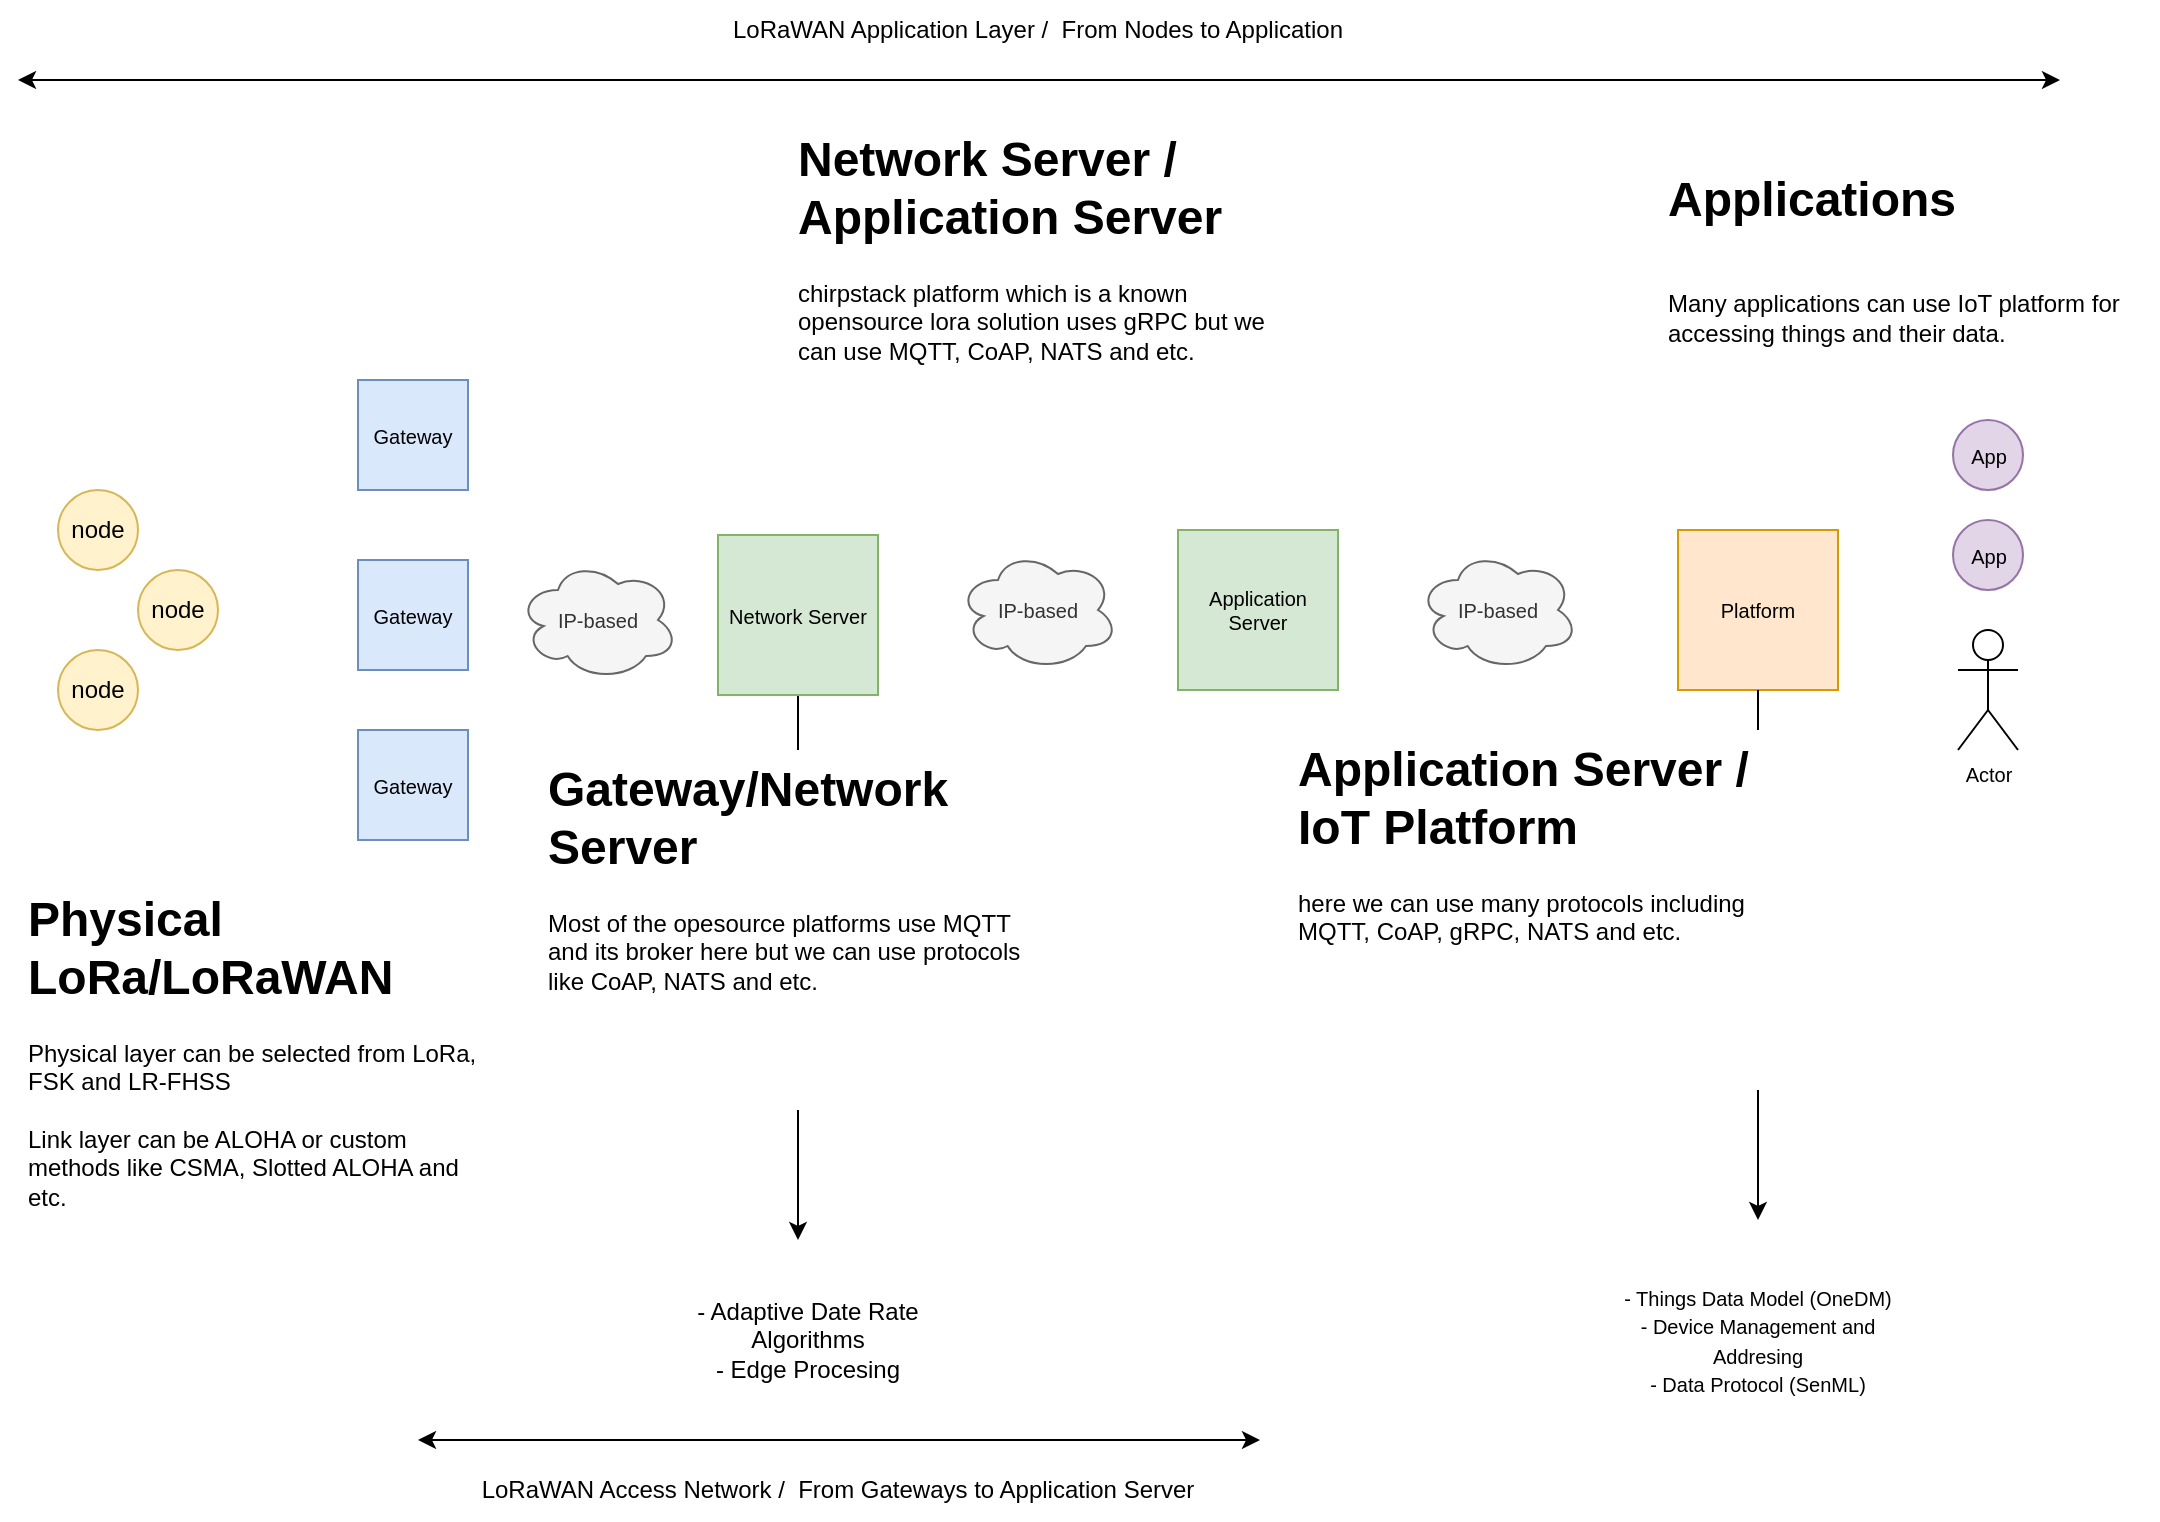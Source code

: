 <mxfile version="18.0.1" type="device" pages="2"><diagram id="vFOVzhbcDSj1_7UWR3wa" name="e2e lorawan"><mxGraphModel dx="558" dy="1065" grid="1" gridSize="10" guides="1" tooltips="1" connect="1" arrows="1" fold="1" page="1" pageScale="1" pageWidth="1100" pageHeight="850" math="0" shadow="0"><root><mxCell id="0"/><mxCell id="1" parent="0"/><mxCell id="xN11ULgadkveaL1Cf9Xj-11" value="" style="endArrow=classic;html=1;rounded=0;fontFamily=Helvetica;fontSize=12;exitX=0.5;exitY=1;exitDx=0;exitDy=0;" parent="1" source="xQdpvlvh-bv_5EFUfStP-5" edge="1"><mxGeometry width="50" height="50" relative="1" as="geometry"><mxPoint x="420" y="650" as="sourcePoint"/><mxPoint x="410" y="700" as="targetPoint"/></mxGeometry></mxCell><mxCell id="xQdpvlvh-bv_5EFUfStP-1" value="node" style="ellipse;whiteSpace=wrap;html=1;aspect=fixed;fillColor=#fff2cc;strokeColor=#d6b656;" parent="1" vertex="1"><mxGeometry x="40" y="325" width="40" height="40" as="geometry"/></mxCell><mxCell id="xQdpvlvh-bv_5EFUfStP-2" value="node" style="ellipse;whiteSpace=wrap;html=1;aspect=fixed;fillColor=#fff2cc;strokeColor=#d6b656;" parent="1" vertex="1"><mxGeometry x="40" y="405" width="40" height="40" as="geometry"/></mxCell><mxCell id="xQdpvlvh-bv_5EFUfStP-3" value="node" style="ellipse;whiteSpace=wrap;html=1;aspect=fixed;fillColor=#fff2cc;strokeColor=#d6b656;" parent="1" vertex="1"><mxGeometry x="80" y="365" width="40" height="40" as="geometry"/></mxCell><mxCell id="xQdpvlvh-bv_5EFUfStP-4" value="&lt;font style=&quot;font-size: 10px&quot;&gt;Gateway&lt;/font&gt;" style="whiteSpace=wrap;html=1;aspect=fixed;fillColor=#dae8fc;strokeColor=#6c8ebf;" parent="1" vertex="1"><mxGeometry x="190" y="360" width="55" height="55" as="geometry"/></mxCell><mxCell id="xQdpvlvh-bv_5EFUfStP-5" value="Network Server" style="whiteSpace=wrap;html=1;aspect=fixed;fontSize=10;fillColor=#d5e8d4;strokeColor=#82b366;" parent="1" vertex="1"><mxGeometry x="370" y="347.5" width="80" height="80" as="geometry"/></mxCell><mxCell id="xQdpvlvh-bv_5EFUfStP-6" value="&lt;font style=&quot;font-size: 10px&quot;&gt;Gateway&lt;/font&gt;" style="whiteSpace=wrap;html=1;aspect=fixed;fillColor=#dae8fc;strokeColor=#6c8ebf;" parent="1" vertex="1"><mxGeometry x="190" y="445" width="55" height="55" as="geometry"/></mxCell><mxCell id="xQdpvlvh-bv_5EFUfStP-7" value="&lt;font style=&quot;font-size: 10px&quot;&gt;Gateway&lt;/font&gt;" style="whiteSpace=wrap;html=1;aspect=fixed;fillColor=#dae8fc;strokeColor=#6c8ebf;" parent="1" vertex="1"><mxGeometry x="190" y="270" width="55" height="55" as="geometry"/></mxCell><mxCell id="xQdpvlvh-bv_5EFUfStP-9" value="Application Server" style="whiteSpace=wrap;html=1;aspect=fixed;fontSize=10;fillColor=#d5e8d4;strokeColor=#82b366;" parent="1" vertex="1"><mxGeometry x="600" y="345" width="80" height="80" as="geometry"/></mxCell><mxCell id="xQdpvlvh-bv_5EFUfStP-10" value="IP-based" style="ellipse;shape=cloud;whiteSpace=wrap;html=1;fontSize=10;fillColor=#f5f5f5;fontColor=#333333;strokeColor=#666666;" parent="1" vertex="1"><mxGeometry x="270" y="360" width="80" height="60" as="geometry"/></mxCell><mxCell id="xQdpvlvh-bv_5EFUfStP-12" value="IP-based" style="ellipse;shape=cloud;whiteSpace=wrap;html=1;fontSize=10;fillColor=#f5f5f5;fontColor=#333333;strokeColor=#666666;" parent="1" vertex="1"><mxGeometry x="490" y="355" width="80" height="60" as="geometry"/></mxCell><mxCell id="xQdpvlvh-bv_5EFUfStP-14" value="Platform" style="whiteSpace=wrap;html=1;aspect=fixed;fontSize=10;fillColor=#ffe6cc;strokeColor=#d79b00;" parent="1" vertex="1"><mxGeometry x="850" y="345" width="80" height="80" as="geometry"/></mxCell><mxCell id="xQdpvlvh-bv_5EFUfStP-15" value="IP-based" style="ellipse;shape=cloud;whiteSpace=wrap;html=1;fontSize=10;fillColor=#f5f5f5;fontColor=#333333;strokeColor=#666666;" parent="1" vertex="1"><mxGeometry x="720" y="355" width="80" height="60" as="geometry"/></mxCell><mxCell id="xQdpvlvh-bv_5EFUfStP-17" value="Actor" style="shape=umlActor;verticalLabelPosition=bottom;verticalAlign=top;html=1;outlineConnect=0;fontSize=10;" parent="1" vertex="1"><mxGeometry x="990" y="395" width="30" height="60" as="geometry"/></mxCell><mxCell id="xQdpvlvh-bv_5EFUfStP-19" value="App" style="ellipse;whiteSpace=wrap;html=1;aspect=fixed;fontSize=10;fillColor=#e1d5e7;strokeColor=#9673a6;" parent="1" vertex="1"><mxGeometry x="987.5" y="340" width="35" height="35" as="geometry"/></mxCell><mxCell id="xQdpvlvh-bv_5EFUfStP-20" value="App" style="ellipse;whiteSpace=wrap;html=1;aspect=fixed;fontSize=10;fillColor=#e1d5e7;strokeColor=#9673a6;" parent="1" vertex="1"><mxGeometry x="987.5" y="290" width="35" height="35" as="geometry"/></mxCell><mxCell id="xN11ULgadkveaL1Cf9Xj-1" value="&lt;h1&gt;Physical LoRa/LoRaWAN&lt;/h1&gt;&lt;p&gt;Physical layer can be selected from LoRa, FSK and LR-FHSS&lt;br&gt;&lt;br&gt;Link layer can be ALOHA or custom methods like CSMA, Slotted ALOHA and etc.&lt;/p&gt;" style="text;html=1;strokeColor=none;fillColor=default;spacing=5;spacingTop=-20;whiteSpace=wrap;overflow=hidden;rounded=0;" parent="1" vertex="1"><mxGeometry x="20" y="520" width="240" height="180" as="geometry"/></mxCell><mxCell id="xN11ULgadkveaL1Cf9Xj-7" value="&lt;h1&gt;&lt;span&gt;Network Server / Application Server&lt;br&gt;&lt;/span&gt;&lt;/h1&gt;&lt;div&gt;chirpstack platform which is a known opensource lora solution uses gRPC but we can use MQTT, CoAP, NATS and etc.&lt;br&gt;&lt;/div&gt;" style="text;html=1;strokeColor=none;fillColor=default;spacing=5;spacingTop=-20;whiteSpace=wrap;overflow=hidden;rounded=0;" parent="1" vertex="1"><mxGeometry x="405" y="140" width="250" height="180" as="geometry"/></mxCell><mxCell id="xN11ULgadkveaL1Cf9Xj-9" value="&lt;h1&gt;&lt;span&gt;&lt;/span&gt;&lt;/h1&gt;&lt;h1&gt;Applications&lt;/h1&gt;&lt;div&gt;&lt;br&gt;&lt;/div&gt;&lt;div&gt;Many applications can use IoT platform for accessing things and their data.&lt;br&gt;&lt;/div&gt;" style="text;html=1;strokeColor=none;fillColor=default;spacing=5;spacingTop=-20;whiteSpace=wrap;overflow=hidden;rounded=0;" parent="1" vertex="1"><mxGeometry x="840" y="160" width="250" height="120" as="geometry"/></mxCell><mxCell id="xN11ULgadkveaL1Cf9Xj-10" style="edgeStyle=orthogonalEdgeStyle;rounded=0;orthogonalLoop=1;jettySize=auto;html=1;exitX=0.5;exitY=1;exitDx=0;exitDy=0;fontFamily=Helvetica;fontSize=12;" parent="1" source="xN11ULgadkveaL1Cf9Xj-9" target="xN11ULgadkveaL1Cf9Xj-9" edge="1"><mxGeometry relative="1" as="geometry"/></mxCell><mxCell id="xN11ULgadkveaL1Cf9Xj-2" value="&lt;h1&gt;&lt;span&gt;Gateway/Network Server&lt;/span&gt;&lt;span&gt;&lt;br&gt;&lt;/span&gt;&lt;/h1&gt;&lt;div&gt;&lt;span&gt;Most of the opesource platforms use MQTT and its broker here but we can use protocols like CoAP, NATS and etc.&lt;/span&gt;&lt;/div&gt;" style="text;html=1;strokeColor=none;fillColor=default;spacing=5;spacingTop=-20;whiteSpace=wrap;overflow=hidden;rounded=0;" parent="1" vertex="1"><mxGeometry x="280" y="455" width="250" height="180" as="geometry"/></mxCell><mxCell id="xN11ULgadkveaL1Cf9Xj-12" value="- Adaptive Date Rate Algorithms&lt;br&gt;- Edge Procesing" style="text;html=1;strokeColor=none;fillColor=default;align=center;verticalAlign=middle;whiteSpace=wrap;rounded=0;fontFamily=Helvetica;fontSize=12;" parent="1" vertex="1"><mxGeometry x="340" y="710" width="150" height="80" as="geometry"/></mxCell><mxCell id="xN11ULgadkveaL1Cf9Xj-13" value="" style="endArrow=classic;html=1;rounded=0;fontFamily=Helvetica;fontSize=12;exitX=0.5;exitY=1;exitDx=0;exitDy=0;" parent="1" source="xQdpvlvh-bv_5EFUfStP-14" edge="1"><mxGeometry width="50" height="50" relative="1" as="geometry"><mxPoint x="520" y="420" as="sourcePoint"/><mxPoint x="890" y="690" as="targetPoint"/></mxGeometry></mxCell><mxCell id="xN11ULgadkveaL1Cf9Xj-8" value="&lt;h1&gt;&lt;span&gt;Application Server / IoT Platform&lt;br&gt;&lt;/span&gt;&lt;/h1&gt;&lt;div&gt;here we can use many protocols including MQTT, CoAP, gRPC, NATS and etc.&lt;br&gt;&lt;/div&gt;" style="text;html=1;strokeColor=none;fillColor=default;spacing=5;spacingTop=-20;whiteSpace=wrap;overflow=hidden;rounded=0;" parent="1" vertex="1"><mxGeometry x="655" y="445" width="250" height="180" as="geometry"/></mxCell><mxCell id="xN11ULgadkveaL1Cf9Xj-14" value="&lt;font style=&quot;font-size: 10px&quot;&gt;- Things Data Model (OneDM)&lt;br&gt;- Device Management and Addresing&lt;br&gt;- Data Protocol (SenML)&lt;/font&gt;" style="text;html=1;strokeColor=none;fillColor=default;align=center;verticalAlign=middle;whiteSpace=wrap;rounded=0;fontFamily=Helvetica;fontSize=12;" parent="1" vertex="1"><mxGeometry x="815" y="710" width="150" height="80" as="geometry"/></mxCell><mxCell id="WEPPYksjLrPIpexFAIgQ-1" value="" style="endArrow=classic;startArrow=classic;html=1;rounded=0;" edge="1" parent="1"><mxGeometry width="50" height="50" relative="1" as="geometry"><mxPoint x="20" y="120" as="sourcePoint"/><mxPoint x="1041" y="120" as="targetPoint"/></mxGeometry></mxCell><mxCell id="WEPPYksjLrPIpexFAIgQ-2" value="" style="endArrow=classic;startArrow=classic;html=1;rounded=0;" edge="1" parent="1"><mxGeometry width="50" height="50" relative="1" as="geometry"><mxPoint x="220" y="800" as="sourcePoint"/><mxPoint x="641" y="800" as="targetPoint"/></mxGeometry></mxCell><mxCell id="WEPPYksjLrPIpexFAIgQ-4" value="LoRaWAN Application Layer /&amp;nbsp; From Nodes to Application" style="text;html=1;strokeColor=none;fillColor=none;align=center;verticalAlign=middle;whiteSpace=wrap;rounded=0;" vertex="1" parent="1"><mxGeometry x="355" y="80" width="350" height="30" as="geometry"/></mxCell><mxCell id="WEPPYksjLrPIpexFAIgQ-5" value="LoRaWAN Access Network /&amp;nbsp; From Gateways to Application Server" style="text;html=1;strokeColor=none;fillColor=none;align=center;verticalAlign=middle;whiteSpace=wrap;rounded=0;" vertex="1" parent="1"><mxGeometry x="245" y="810" width="370" height="30" as="geometry"/></mxCell></root></mxGraphModel></diagram><diagram id="jzAiSDIesRkXTY9LjDkB" name="layered"><mxGraphModel dx="837" dy="1597" grid="1" gridSize="10" guides="1" tooltips="1" connect="1" arrows="1" fold="1" page="1" pageScale="1" pageWidth="1100" pageHeight="850" math="0" shadow="0"><root><mxCell id="ebISlFzrJQpZ-JY0soxZ-0"/><mxCell id="ebISlFzrJQpZ-JY0soxZ-1" parent="ebISlFzrJQpZ-JY0soxZ-0"/><mxCell id="ebISlFzrJQpZ-JY0soxZ-3" value="Application Layer&lt;br&gt;CoAP / MQTT / QUIC / ...." style="rounded=1;whiteSpace=wrap;html=1;fontFamily=Helvetica;fontSize=10;fillColor=default;" parent="ebISlFzrJQpZ-JY0soxZ-1" vertex="1"><mxGeometry x="122.5" y="360" width="240" height="60" as="geometry"/></mxCell><mxCell id="ebISlFzrJQpZ-JY0soxZ-4" value="Transport Layer&lt;br&gt;UDP / TCP" style="rounded=1;whiteSpace=wrap;html=1;fontFamily=Helvetica;fontSize=10;fillColor=default;" parent="ebISlFzrJQpZ-JY0soxZ-1" vertex="1"><mxGeometry x="122.5" y="420" width="240" height="60" as="geometry"/></mxCell><mxCell id="ebISlFzrJQpZ-JY0soxZ-5" value="Network Layer&lt;br&gt;IP" style="rounded=1;whiteSpace=wrap;html=1;fontFamily=Helvetica;fontSize=10;fillColor=default;" parent="ebISlFzrJQpZ-JY0soxZ-1" vertex="1"><mxGeometry x="122.5" y="480" width="240" height="60" as="geometry"/></mxCell><mxCell id="ebISlFzrJQpZ-JY0soxZ-8" value="LoRaWAN Access Network" style="text;html=1;strokeColor=none;fillColor=none;align=center;verticalAlign=middle;whiteSpace=wrap;rounded=0;fontFamily=Helvetica;fontSize=35;" parent="ebISlFzrJQpZ-JY0soxZ-1" vertex="1"><mxGeometry x="85" y="130" width="315" height="80" as="geometry"/></mxCell><mxCell id="ebISlFzrJQpZ-JY0soxZ-9" value="Content&lt;br&gt;LoRaWAN Implementation Sepcific Packet" style="rounded=1;whiteSpace=wrap;html=1;fontFamily=Helvetica;fontSize=10;fillColor=default;" parent="ebISlFzrJQpZ-JY0soxZ-1" vertex="1"><mxGeometry x="122.5" y="300" width="240" height="60" as="geometry"/></mxCell><mxCell id="ebISlFzrJQpZ-JY0soxZ-10" value="Application Layer&lt;br&gt;CoAP / MQTT / QUIC / ..." style="rounded=1;whiteSpace=wrap;html=1;fontFamily=Helvetica;fontSize=10;fillColor=default;" parent="ebISlFzrJQpZ-JY0soxZ-1" vertex="1"><mxGeometry x="755" y="360" width="240" height="60" as="geometry"/></mxCell><mxCell id="ebISlFzrJQpZ-JY0soxZ-11" value="Transport Layer&lt;br&gt;UDP / TCP" style="rounded=1;whiteSpace=wrap;html=1;fontFamily=Helvetica;fontSize=10;fillColor=default;" parent="ebISlFzrJQpZ-JY0soxZ-1" vertex="1"><mxGeometry x="755" y="420" width="240" height="60" as="geometry"/></mxCell><mxCell id="ebISlFzrJQpZ-JY0soxZ-12" value="Network Layer&lt;br&gt;IP / IPv6" style="rounded=1;whiteSpace=wrap;html=1;fontFamily=Helvetica;fontSize=10;fillColor=default;" parent="ebISlFzrJQpZ-JY0soxZ-1" vertex="1"><mxGeometry x="755" y="480" width="240" height="60" as="geometry"/></mxCell><mxCell id="ebISlFzrJQpZ-JY0soxZ-15" value="LoRaWAN Application Layer" style="text;html=1;strokeColor=none;fillColor=none;align=center;verticalAlign=middle;whiteSpace=wrap;rounded=0;fontFamily=Helvetica;fontSize=35;" parent="ebISlFzrJQpZ-JY0soxZ-1" vertex="1"><mxGeometry x="710" y="130" width="330" height="80" as="geometry"/></mxCell><mxCell id="ebISlFzrJQpZ-JY0soxZ-16" value="Content&lt;br&gt;SenML / JSON / CBOR / ..." style="rounded=1;whiteSpace=wrap;html=1;fontFamily=Helvetica;fontSize=10;fillColor=default;" parent="ebISlFzrJQpZ-JY0soxZ-1" vertex="1"><mxGeometry x="755" y="300" width="240" height="60" as="geometry"/></mxCell><mxCell id="5DJo8mzfZv1MqVp0DOoD-1" value="Gateway to Network Server / Application Server" style="text;html=1;strokeColor=none;fillColor=none;align=center;verticalAlign=middle;whiteSpace=wrap;rounded=0;" vertex="1" parent="ebISlFzrJQpZ-JY0soxZ-1"><mxGeometry x="154" y="240" width="177" height="30" as="geometry"/></mxCell><mxCell id="5DJo8mzfZv1MqVp0DOoD-2" value="Node to Application" style="text;html=1;strokeColor=none;fillColor=none;align=center;verticalAlign=middle;whiteSpace=wrap;rounded=0;" vertex="1" parent="ebISlFzrJQpZ-JY0soxZ-1"><mxGeometry x="817.5" y="240" width="115" height="30" as="geometry"/></mxCell></root></mxGraphModel></diagram></mxfile>